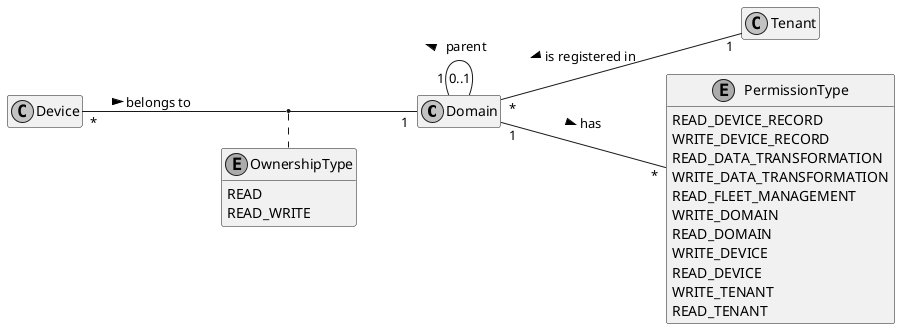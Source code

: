@startuml model

skinparam Monochrome true
hide empty members
left to right direction

class Domain

class Tenant

class Device

enum OwnershipType {
    READ
    READ_WRITE
}

enum PermissionType {
    READ_DEVICE_RECORD
    WRITE_DEVICE_RECORD
    READ_DATA_TRANSFORMATION
    WRITE_DATA_TRANSFORMATION
    READ_FLEET_MANAGEMENT
    WRITE_DOMAIN
    READ_DOMAIN
    WRITE_DEVICE
    READ_DEVICE
    WRITE_TENANT
    READ_TENANT
}

Domain "*" -- "1" Tenant: is registered in <
Device "*" -- "1" Domain: belongs to >
Domain "1" -- "*" PermissionType: has >
Domain "1" -- "0..1" Domain: parent >

(Domain, Device) .. OwnershipType

@enduml

